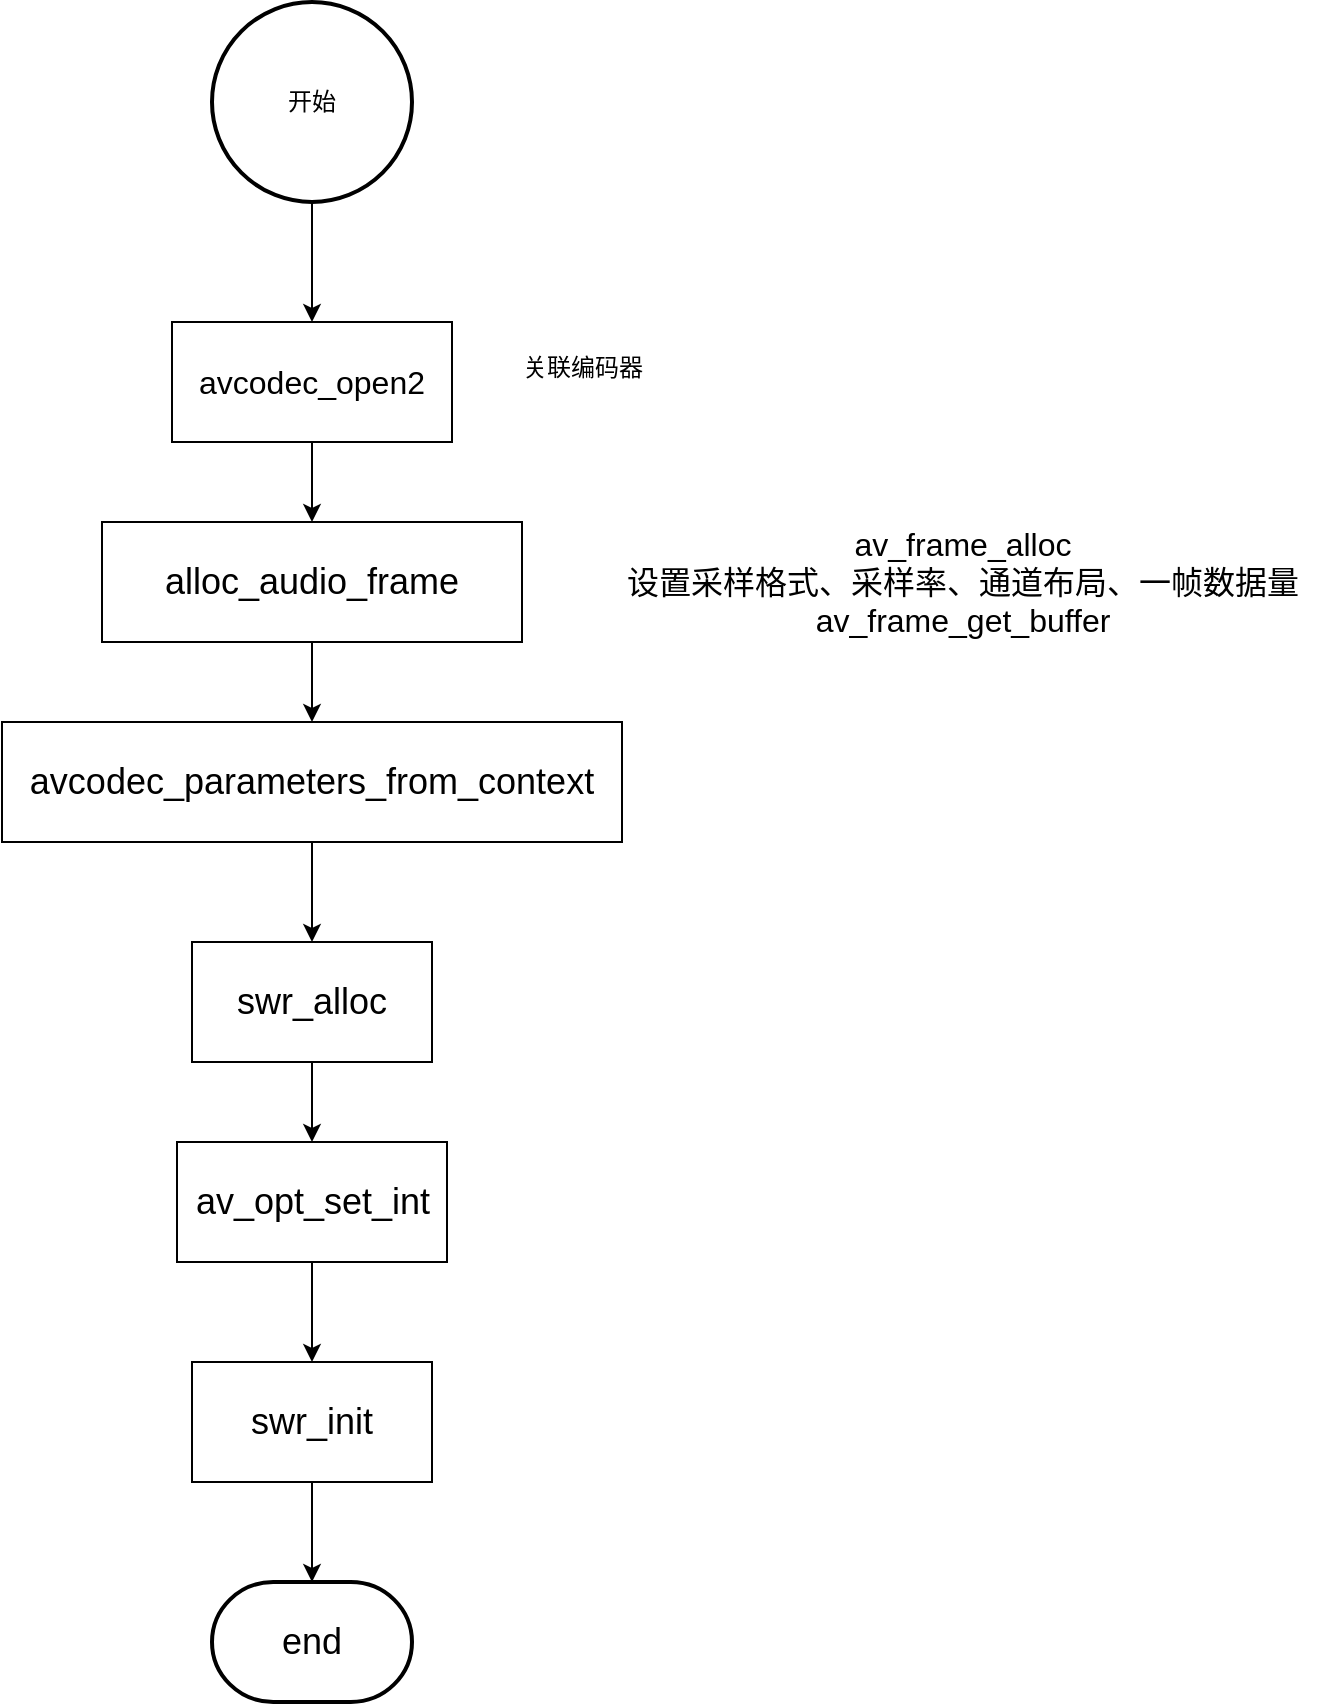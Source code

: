 <mxfile version="24.1.0" type="device">
  <diagram name="第 1 页" id="7KmbjUh2WnVlO50Lf56E">
    <mxGraphModel dx="2074" dy="1196" grid="1" gridSize="10" guides="1" tooltips="1" connect="1" arrows="1" fold="1" page="1" pageScale="1" pageWidth="2336" pageHeight="1654" math="0" shadow="0">
      <root>
        <mxCell id="0" />
        <mxCell id="1" parent="0" />
        <mxCell id="eA8qhL2t2WfHHc9juz8s-13" style="edgeStyle=orthogonalEdgeStyle;rounded=0;orthogonalLoop=1;jettySize=auto;html=1;exitX=0.5;exitY=1;exitDx=0;exitDy=0;exitPerimeter=0;entryX=0.5;entryY=0;entryDx=0;entryDy=0;" edge="1" parent="1" source="eA8qhL2t2WfHHc9juz8s-1" target="eA8qhL2t2WfHHc9juz8s-2">
          <mxGeometry relative="1" as="geometry" />
        </mxCell>
        <mxCell id="eA8qhL2t2WfHHc9juz8s-1" value="开始" style="strokeWidth=2;html=1;shape=mxgraph.flowchart.start_2;whiteSpace=wrap;" vertex="1" parent="1">
          <mxGeometry x="365" y="70" width="100" height="100" as="geometry" />
        </mxCell>
        <mxCell id="eA8qhL2t2WfHHc9juz8s-14" style="edgeStyle=orthogonalEdgeStyle;rounded=0;orthogonalLoop=1;jettySize=auto;html=1;exitX=0.5;exitY=1;exitDx=0;exitDy=0;" edge="1" parent="1" source="eA8qhL2t2WfHHc9juz8s-2" target="eA8qhL2t2WfHHc9juz8s-3">
          <mxGeometry relative="1" as="geometry" />
        </mxCell>
        <mxCell id="eA8qhL2t2WfHHc9juz8s-2" value="avcodec_open2" style="rounded=0;whiteSpace=wrap;html=1;fontSize=16;" vertex="1" parent="1">
          <mxGeometry x="345" y="230" width="140" height="60" as="geometry" />
        </mxCell>
        <mxCell id="eA8qhL2t2WfHHc9juz8s-16" style="edgeStyle=orthogonalEdgeStyle;rounded=0;orthogonalLoop=1;jettySize=auto;html=1;exitX=0.5;exitY=1;exitDx=0;exitDy=0;entryX=0.5;entryY=0;entryDx=0;entryDy=0;" edge="1" parent="1" source="eA8qhL2t2WfHHc9juz8s-3" target="eA8qhL2t2WfHHc9juz8s-6">
          <mxGeometry relative="1" as="geometry" />
        </mxCell>
        <mxCell id="eA8qhL2t2WfHHc9juz8s-3" value="alloc_audio_frame" style="rounded=0;whiteSpace=wrap;html=1;fontSize=18;" vertex="1" parent="1">
          <mxGeometry x="310" y="330" width="210" height="60" as="geometry" />
        </mxCell>
        <mxCell id="eA8qhL2t2WfHHc9juz8s-5" value="av_frame_alloc&lt;div&gt;设置采样格式、采样率、通道布局、一帧数据量&lt;/div&gt;&lt;div&gt;av_frame_get_buffer&lt;br&gt;&lt;/div&gt;" style="text;html=1;align=center;verticalAlign=middle;resizable=0;points=[];autosize=1;strokeColor=none;fillColor=none;fontSize=16;" vertex="1" parent="1">
          <mxGeometry x="560" y="325" width="360" height="70" as="geometry" />
        </mxCell>
        <mxCell id="eA8qhL2t2WfHHc9juz8s-17" style="edgeStyle=orthogonalEdgeStyle;rounded=0;orthogonalLoop=1;jettySize=auto;html=1;exitX=0.5;exitY=1;exitDx=0;exitDy=0;entryX=0.5;entryY=0;entryDx=0;entryDy=0;" edge="1" parent="1" source="eA8qhL2t2WfHHc9juz8s-6" target="eA8qhL2t2WfHHc9juz8s-7">
          <mxGeometry relative="1" as="geometry" />
        </mxCell>
        <mxCell id="eA8qhL2t2WfHHc9juz8s-6" value="avcodec_parameters_from_context" style="rounded=0;whiteSpace=wrap;html=1;fontSize=18;" vertex="1" parent="1">
          <mxGeometry x="260" y="430" width="310" height="60" as="geometry" />
        </mxCell>
        <mxCell id="eA8qhL2t2WfHHc9juz8s-18" style="edgeStyle=orthogonalEdgeStyle;rounded=0;orthogonalLoop=1;jettySize=auto;html=1;exitX=0.5;exitY=1;exitDx=0;exitDy=0;entryX=0.5;entryY=0;entryDx=0;entryDy=0;" edge="1" parent="1" source="eA8qhL2t2WfHHc9juz8s-7" target="eA8qhL2t2WfHHc9juz8s-9">
          <mxGeometry relative="1" as="geometry" />
        </mxCell>
        <mxCell id="eA8qhL2t2WfHHc9juz8s-7" value="swr_alloc" style="rounded=0;whiteSpace=wrap;html=1;fontSize=18;" vertex="1" parent="1">
          <mxGeometry x="355" y="540" width="120" height="60" as="geometry" />
        </mxCell>
        <mxCell id="eA8qhL2t2WfHHc9juz8s-8" value="关联编码器" style="text;html=1;align=center;verticalAlign=middle;resizable=0;points=[];autosize=1;strokeColor=none;fillColor=none;" vertex="1" parent="1">
          <mxGeometry x="510" y="238" width="80" height="30" as="geometry" />
        </mxCell>
        <mxCell id="eA8qhL2t2WfHHc9juz8s-19" style="edgeStyle=orthogonalEdgeStyle;rounded=0;orthogonalLoop=1;jettySize=auto;html=1;exitX=0.5;exitY=1;exitDx=0;exitDy=0;entryX=0.5;entryY=0;entryDx=0;entryDy=0;" edge="1" parent="1" source="eA8qhL2t2WfHHc9juz8s-9" target="eA8qhL2t2WfHHc9juz8s-11">
          <mxGeometry relative="1" as="geometry" />
        </mxCell>
        <mxCell id="eA8qhL2t2WfHHc9juz8s-9" value="av_opt_set_int" style="rounded=0;whiteSpace=wrap;html=1;fontSize=18;" vertex="1" parent="1">
          <mxGeometry x="347.5" y="640" width="135" height="60" as="geometry" />
        </mxCell>
        <mxCell id="eA8qhL2t2WfHHc9juz8s-11" value="swr_init" style="rounded=0;whiteSpace=wrap;html=1;fontSize=18;" vertex="1" parent="1">
          <mxGeometry x="355" y="750" width="120" height="60" as="geometry" />
        </mxCell>
        <mxCell id="eA8qhL2t2WfHHc9juz8s-12" value="end" style="strokeWidth=2;html=1;shape=mxgraph.flowchart.terminator;whiteSpace=wrap;fontSize=18;" vertex="1" parent="1">
          <mxGeometry x="365" y="860" width="100" height="60" as="geometry" />
        </mxCell>
        <mxCell id="eA8qhL2t2WfHHc9juz8s-20" style="edgeStyle=orthogonalEdgeStyle;rounded=0;orthogonalLoop=1;jettySize=auto;html=1;exitX=0.5;exitY=1;exitDx=0;exitDy=0;entryX=0.5;entryY=0;entryDx=0;entryDy=0;entryPerimeter=0;" edge="1" parent="1" source="eA8qhL2t2WfHHc9juz8s-11" target="eA8qhL2t2WfHHc9juz8s-12">
          <mxGeometry relative="1" as="geometry" />
        </mxCell>
      </root>
    </mxGraphModel>
  </diagram>
</mxfile>
